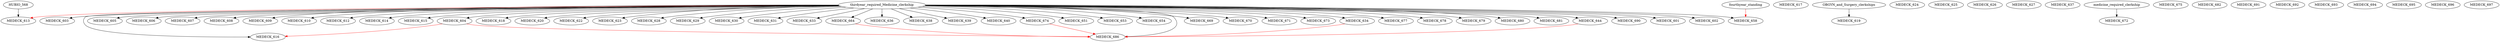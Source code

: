 digraph G {
    edge [color=black];
    thirdyear_required_Medicine_clerkship -> MEDECK_601;
    edge [color=black];
    thirdyear_required_Medicine_clerkship -> MEDECK_602;
    edge [color=black];
    thirdyear_required_Medicine_clerkship -> MEDECK_603;
    edge [color=black];
    thirdyear_required_Medicine_clerkship -> MEDECK_604;
    edge [color=black];
    thirdyear_required_Medicine_clerkship -> MEDECK_605;
    edge [color=black];
    thirdyear_required_Medicine_clerkship -> MEDECK_606;
    edge [color=black];
    thirdyear_required_Medicine_clerkship -> MEDECK_607;
    edge [color=black];
    thirdyear_required_Medicine_clerkship -> MEDECK_608;
    edge [color=black];
    thirdyear_required_Medicine_clerkship -> MEDECK_609;
    edge [color=black];
    thirdyear_required_Medicine_clerkship -> MEDECK_610;
    edge [color=black];
    thirdyear_required_Medicine_clerkship -> MEDECK_612;
    edge [color=black];
    HUBIO_568 -> MEDECK_613;
    edge [color=red];
    thirdyear_required_Medicine_clerkship -> MEDECK_613;
    edge [color=black];
    thirdyear_required_Medicine_clerkship -> MEDECK_614;
    edge [color=black];
    thirdyear_required_Medicine_clerkship -> MEDECK_615;
    edge [color=black];
    thirdyear_required_Medicine_clerkship -> MEDECK_616;
    edge [color=red];
    MEDECK_604 -> MEDECK_616;
    MEDECK_617;
    edge [color=black];
    thirdyear_required_Medicine_clerkship -> MEDECK_618;
    edge [color=black];
    OBGYN_and_Surgery_clerkships -> MEDECK_619;
    edge [color=black];
    thirdyear_required_Medicine_clerkship -> MEDECK_620;
    edge [color=black];
    thirdyear_required_Medicine_clerkship -> MEDECK_622;
    edge [color=black];
    thirdyear_required_Medicine_clerkship -> MEDECK_623;
    MEDECK_624;
    MEDECK_625;
    MEDECK_626;
    MEDECK_627;
    edge [color=black];
    thirdyear_required_Medicine_clerkship -> MEDECK_628;
    edge [color=black];
    thirdyear_required_Medicine_clerkship -> MEDECK_629;
    edge [color=black];
    thirdyear_required_Medicine_clerkship -> MEDECK_630;
    edge [color=black];
    thirdyear_required_Medicine_clerkship -> MEDECK_631;
    edge [color=black];
    thirdyear_required_Medicine_clerkship -> MEDECK_633;
    edge [color=black];
    thirdyear_required_Medicine_clerkship -> MEDECK_634;
    edge [color=black];
    thirdyear_required_Medicine_clerkship -> MEDECK_636;
    MEDECK_637;
    edge [color=black];
    thirdyear_required_Medicine_clerkship -> MEDECK_638;
    edge [color=black];
    thirdyear_required_Medicine_clerkship -> MEDECK_639;
    edge [color=black];
    thirdyear_required_Medicine_clerkship -> MEDECK_640;
    edge [color=black];
    thirdyear_required_Medicine_clerkship -> MEDECK_644;
    edge [color=black];
    thirdyear_required_Medicine_clerkship -> MEDECK_651;
    edge [color=black];
    thirdyear_required_Medicine_clerkship -> MEDECK_653;
    edge [color=black];
    thirdyear_required_Medicine_clerkship -> MEDECK_654;
    edge [color=black];
    thirdyear_required_Medicine_clerkship -> MEDECK_658;
    edge [color=red];
    fourthyear_standing -> MEDECK_658;
    edge [color=black];
    thirdyear_required_Medicine_clerkship -> MEDECK_664;
    edge [color=black];
    thirdyear_required_Medicine_clerkship -> MEDECK_669;
    edge [color=black];
    thirdyear_required_Medicine_clerkship -> MEDECK_670;
    edge [color=black];
    thirdyear_required_Medicine_clerkship -> MEDECK_671;
    edge [color=black];
    medicine_required_clerkship -> MEDECK_672;
    edge [color=black];
    thirdyear_required_Medicine_clerkship -> MEDECK_673;
    edge [color=black];
    thirdyear_required_Medicine_clerkship -> MEDECK_674;
    MEDECK_675;
    edge [color=black];
    thirdyear_required_Medicine_clerkship -> MEDECK_677;
    edge [color=black];
    thirdyear_required_Medicine_clerkship -> MEDECK_678;
    edge [color=black];
    thirdyear_required_Medicine_clerkship -> MEDECK_679;
    edge [color=black];
    thirdyear_required_Medicine_clerkship -> MEDECK_680;
    edge [color=black];
    thirdyear_required_Medicine_clerkship -> MEDECK_681;
    MEDECK_682;
    edge [color=black];
    thirdyear_required_Medicine_clerkship -> MEDECK_686;
    edge [color=red];
    MEDECK_604 -> MEDECK_686;
    MEDECK_634 -> MEDECK_686;
    MEDECK_644 -> MEDECK_686;
    MEDECK_664 -> MEDECK_686;
    MEDECK_674 -> MEDECK_686;
    edge [color=black];
    thirdyear_required_Medicine_clerkship -> MEDECK_690;
    MEDECK_691;
    MEDECK_692;
    MEDECK_693;
    MEDECK_694;
    MEDECK_695;
    MEDECK_696;
    MEDECK_697;
}
